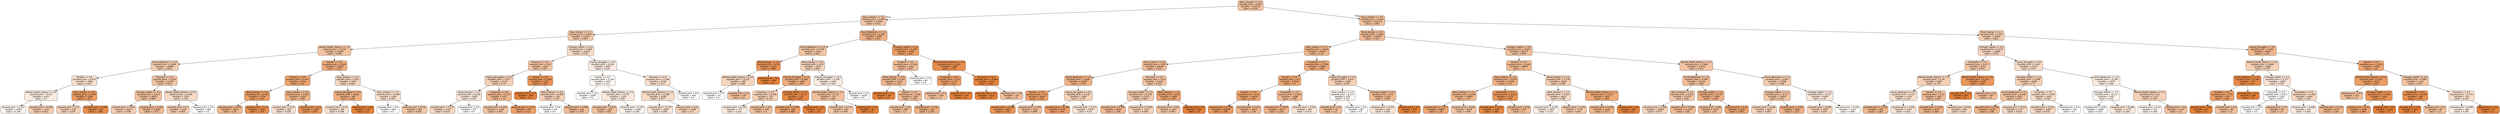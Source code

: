digraph Tree {
node [shape=box, style="filled, rounded", color="black", fontname="helvetica"] ;
edge [fontname="helvetica"] ;
0 [label="Work_Interest <= 0.5\nsquared_error = 0.657\nsamples = 229729\nvalue = 0.976", fillcolor="#f2c19e"] ;
1 [label="Days_Indoors <= 3.5\nsquared_error = 0.664\nsamples = 67006\nvalue = 0.911", fillcolor="#f3c6a5"] ;
0 -> 1 [labeldistance=2.5, labelangle=45, headlabel="True"] ;
2 [label="Days_Indoors <= 2.5\nsquared_error = 0.652\nsamples = 57100\nvalue = 0.854", fillcolor="#f4c9aa"] ;
1 -> 2 ;
3 [label="Mental_Health_History <= 1.5\nsquared_error = 0.676\nsamples = 41682\nvalue = 0.956", fillcolor="#f3c3a0"] ;
2 -> 3 ;
4 [label="Social_Weakness <= 0.5\nsquared_error = 0.648\nsamples = 30080\nvalue = 0.816", fillcolor="#f4ccae"] ;
3 -> 4 ;
5 [label="Student <= 0.5\nsquared_error = 0.679\nsamples = 7686\nvalue = 0.503", fillcolor="#f8dfcd"] ;
4 -> 5 ;
6 [label="Mental_Health_History <= 0.5\nsquared_error = 0.451\nsamples = 6437\nvalue = 0.3", fillcolor="#fbece1"] ;
5 -> 6 ;
7 [label="squared_error = 0.237\nsamples = 4910\nvalue = 0.138", fillcolor="#fdf6f1"] ;
6 -> 7 ;
8 [label="squared_error = 0.783\nsamples = 1527\nvalue = 0.821", fillcolor="#f4cbae"] ;
6 -> 8 ;
9 [label="Days_Indoors <= 0.5\nsquared_error = 0.544\nsamples = 1249\nvalue = 1.552", fillcolor="#eb9d65"] ;
5 -> 9 ;
10 [label="squared_error = 0.22\nsamples = 282\nvalue = 0.674", fillcolor="#f6d5bc"] ;
9 -> 10 ;
11 [label="squared_error = 0.348\nsamples = 967\nvalue = 1.808", fillcolor="#e88d4c"] ;
9 -> 11 ;
12 [label="Business <= 0.5\nsquared_error = 0.592\nsamples = 22394\nvalue = 0.923", fillcolor="#f3c5a4"] ;
4 -> 12 ;
13 [label="Changes_Habits <= 0.5\nsquared_error = 0.612\nsamples = 18870\nvalue = 0.986", fillcolor="#f2c19d"] ;
12 -> 13 ;
14 [label="squared_error = 0.622\nsamples = 6014\nvalue = 0.798", fillcolor="#f5cdb0"] ;
13 -> 14 ;
15 [label="squared_error = 0.582\nsamples = 12856\nvalue = 1.075", fillcolor="#f1bb95"] ;
13 -> 15 ;
16 [label="Mental_Health_History <= 0.5\nsquared_error = 0.348\nsamples = 3524\nvalue = 0.583", fillcolor="#f7dac5"] ;
12 -> 16 ;
17 [label="squared_error = 0.3\nsamples = 2538\nvalue = 0.809", fillcolor="#f4ccaf"] ;
16 -> 17 ;
18 [label="squared_error = 0.0\nsamples = 986\nvalue = 0.0", fillcolor="#ffffff"] ;
16 -> 18 ;
19 [label="Gender <= 0.5\nsquared_error = 0.565\nsamples = 11602\nvalue = 1.321", fillcolor="#eeac7c"] ;
3 -> 19 ;
20 [label="Student <= 0.5\nsquared_error = 0.451\nsamples = 9701\nvalue = 1.45", fillcolor="#eca46f"] ;
19 -> 20 ;
21 [label="Mood_Swings <= 0.5\nsquared_error = 0.385\nsamples = 7276\nvalue = 1.534", fillcolor="#eb9e67"] ;
20 -> 21 ;
22 [label="squared_error = 0.476\nsamples = 2914\nvalue = 1.16", fillcolor="#f0b68c"] ;
21 -> 22 ;
23 [label="squared_error = 0.17\nsamples = 4362\nvalue = 1.783", fillcolor="#e88f4e"] ;
21 -> 23 ;
24 [label="Days_Indoors <= 0.5\nsquared_error = 0.563\nsamples = 2425\nvalue = 1.198", fillcolor="#efb488"] ;
20 -> 24 ;
25 [label="squared_error = 0.25\nsamples = 987\nvalue = 0.504", fillcolor="#f8dfcd"] ;
24 -> 25 ;
26 [label="squared_error = 0.22\nsamples = 1438\nvalue = 1.675", fillcolor="#e99659"] ;
24 -> 26 ;
27 [label="Days_Indoors <= 0.5\nsquared_error = 0.627\nsamples = 1901\nvalue = 0.663", fillcolor="#f6d5bd"] ;
19 -> 27 ;
28 [label="Coping_Struggles <= 0.5\nsquared_error = 0.681\nsamples = 392\nvalue = 1.258", fillcolor="#efb082"] ;
27 -> 28 ;
29 [label="squared_error = 0.25\nsamples = 195\nvalue = 0.508", fillcolor="#f8dfcd"] ;
28 -> 29 ;
30 [label="squared_error = 0.0\nsamples = 197\nvalue = 2.0", fillcolor="#e58139"] ;
28 -> 30 ;
31 [label="Days_Indoors <= 1.5\nsquared_error = 0.498\nsamples = 1509\nvalue = 0.509", fillcolor="#f8dfcd"] ;
27 -> 31 ;
32 [label="squared_error = 0.0\nsamples = 648\nvalue = 0.0", fillcolor="#ffffff"] ;
31 -> 32 ;
33 [label="squared_error = 0.531\nsamples = 861\nvalue = 0.892", fillcolor="#f3c7a7"] ;
31 -> 33 ;
34 [label="Changes_Habits <= 0.5\nsquared_error = 0.482\nsamples = 15418\nvalue = 0.576", fillcolor="#f8dbc6"] ;
2 -> 34 ;
35 [label="Business <= 0.5\nsquared_error = 0.58\nsamples = 6421\nvalue = 0.927", fillcolor="#f3c5a3"] ;
34 -> 35 ;
36 [label="Coping_Struggles <= 0.5\nsquared_error = 0.417\nsamples = 5170\nvalue = 0.74", fillcolor="#f5d0b6"] ;
35 -> 36 ;
37 [label="Mood_Swings <= 1.5\nsquared_error = 0.238\nsamples = 2699\nvalue = 0.392", fillcolor="#fae6d8"] ;
36 -> 37 ;
38 [label="squared_error = 0.237\nsamples = 1722\nvalue = 0.614", fillcolor="#f7d8c2"] ;
37 -> 38 ;
39 [label="squared_error = 0.0\nsamples = 977\nvalue = 0.0", fillcolor="#ffffff"] ;
37 -> 39 ;
40 [label="Corporate <= 0.5\nsquared_error = 0.335\nsamples = 2471\nvalue = 1.12", fillcolor="#f0b890"] ;
36 -> 40 ;
41 [label="squared_error = 0.054\nsamples = 1704\nvalue = 0.943", fillcolor="#f3c4a2"] ;
40 -> 41 ;
42 [label="squared_error = 0.737\nsamples = 767\nvalue = 1.512", fillcolor="#eba069"] ;
40 -> 42 ;
43 [label="Gender <= 0.5\nsquared_error = 0.509\nsamples = 1251\nvalue = 1.701", fillcolor="#e99457"] ;
35 -> 43 ;
44 [label="squared_error = 0.0\nsamples = 956\nvalue = 2.0", fillcolor="#e58139"] ;
43 -> 44 ;
45 [label="Mood_Swings <= 0.5\nsquared_error = 0.928\nsamples = 295\nvalue = 0.732", fillcolor="#f5d1b7"] ;
43 -> 45 ;
46 [label="squared_error = 0.0\nsamples = 94\nvalue = 0.0", fillcolor="#ffffff"] ;
45 -> 46 ;
47 [label="squared_error = 0.994\nsamples = 201\nvalue = 1.075", fillcolor="#f1bb95"] ;
45 -> 47 ;
48 [label="Coping_Struggles <= 0.5\nsquared_error = 0.262\nsamples = 8997\nvalue = 0.326", fillcolor="#fbeadf"] ;
34 -> 48 ;
49 [label="Gender <= 0.5\nsquared_error = 0.145\nsamples = 4257\nvalue = 0.113", fillcolor="#fef8f4"] ;
48 -> 49 ;
50 [label="squared_error = 0.0\nsamples = 2928\nvalue = 0.0", fillcolor="#ffffff"] ;
49 -> 50 ;
51 [label="Mental_Health_History <= 0.5\nsquared_error = 0.375\nsamples = 1329\nvalue = 0.361", fillcolor="#fae8db"] ;
49 -> 51 ;
52 [label="squared_error = 0.675\nsamples = 293\nvalue = 0.98", fillcolor="#f2c19e"] ;
51 -> 52 ;
53 [label="squared_error = 0.152\nsamples = 1036\nvalue = 0.186", fillcolor="#fdf3ed"] ;
51 -> 53 ;
54 [label="Business <= 0.5\nsquared_error = 0.289\nsamples = 4740\nvalue = 0.517", fillcolor="#f8decc"] ;
48 -> 54 ;
55 [label="Mental_Health_History <= 1.5\nsquared_error = 0.288\nsamples = 4248\nvalue = 0.577", fillcolor="#f7dbc6"] ;
54 -> 55 ;
56 [label="squared_error = 0.337\nsamples = 2060\nvalue = 0.446", fillcolor="#f9e3d3"] ;
55 -> 56 ;
57 [label="squared_error = 0.21\nsamples = 2188\nvalue = 0.7", fillcolor="#f6d3ba"] ;
55 -> 57 ;
58 [label="squared_error = 0.0\nsamples = 492\nvalue = 0.0", fillcolor="#ffffff"] ;
54 -> 58 ;
59 [label="Social_Weakness <= 1.5\nsquared_error = 0.603\nsamples = 9906\nvalue = 1.241", fillcolor="#efb184"] ;
1 -> 59 ;
60 [label="Social_Weakness <= 0.5\nsquared_error = 0.718\nsamples = 5120\nvalue = 0.941", fillcolor="#f3c4a2"] ;
59 -> 60 ;
61 [label="Mood_Swings <= 1.0\nsquared_error = 0.36\nsamples = 1241\nvalue = 1.699", fillcolor="#e99457"] ;
60 -> 61 ;
62 [label="Mental_Health_History <= 0.5\nsquared_error = 0.222\nsamples = 280\nvalue = 0.668", fillcolor="#f6d5bd"] ;
61 -> 62 ;
63 [label="squared_error = 0.0\nsamples = 93\nvalue = 0.0", fillcolor="#ffffff"] ;
62 -> 63 ;
64 [label="squared_error = 0.0\nsamples = 187\nvalue = 1.0", fillcolor="#f2c09c"] ;
62 -> 64 ;
65 [label="squared_error = 0.0\nsamples = 961\nvalue = 2.0", fillcolor="#e58139"] ;
61 -> 65 ;
66 [label="Mood_Swings <= 0.5\nsquared_error = 0.59\nsamples = 3879\nvalue = 0.699", fillcolor="#f6d3ba"] ;
60 -> 66 ;
67 [label="Coping_Struggles <= 0.5\nsquared_error = 0.462\nsamples = 1498\nvalue = 1.305", fillcolor="#eead7e"] ;
66 -> 67 ;
68 [label="Corporate <= 0.5\nsquared_error = 0.186\nsamples = 755\nvalue = 0.752", fillcolor="#f5d0b5"] ;
67 -> 68 ;
69 [label="squared_error = 0.219\nsamples = 277\nvalue = 0.325", fillcolor="#fbebdf"] ;
68 -> 69 ;
70 [label="squared_error = 0.0\nsamples = 478\nvalue = 1.0", fillcolor="#f2c09c"] ;
68 -> 70 ;
71 [label="Changes_Habits <= 0.5\nsquared_error = 0.115\nsamples = 743\nvalue = 1.867", fillcolor="#e78946"] ;
67 -> 71 ;
72 [label="squared_error = 0.249\nsamples = 186\nvalue = 1.468", fillcolor="#eca36e"] ;
71 -> 72 ;
73 [label="squared_error = 0.0\nsamples = 557\nvalue = 2.0", fillcolor="#e58139"] ;
71 -> 73 ;
74 [label="Coping_Struggles <= 0.5\nsquared_error = 0.294\nsamples = 2381\nvalue = 0.318", fillcolor="#fbebe0"] ;
66 -> 74 ;
75 [label="Mental_Health_History <= 1.5\nsquared_error = 0.24\nsamples = 753\nvalue = 1.004", fillcolor="#f2c09c"] ;
74 -> 75 ;
76 [label="squared_error = 0.117\nsamples = 661\nvalue = 0.865", fillcolor="#f4c8a9"] ;
75 -> 76 ;
77 [label="squared_error = 0.0\nsamples = 92\nvalue = 2.0", fillcolor="#e58139"] ;
75 -> 77 ;
78 [label="squared_error = 0.0\nsamples = 1628\nvalue = 0.0", fillcolor="#ffffff"] ;
74 -> 78 ;
79 [label="Changes_Habits <= 0.5\nsquared_error = 0.282\nsamples = 4786\nvalue = 1.561", fillcolor="#eb9d64"] ;
59 -> 79 ;
80 [label="Student <= 0.5\nsquared_error = 0.168\nsamples = 1502\nvalue = 1.057", fillcolor="#f1bc96"] ;
79 -> 80 ;
81 [label="Mood_Swings <= 0.5\nsquared_error = 0.107\nsamples = 1416\nvalue = 1.121", fillcolor="#f0b890"] ;
80 -> 81 ;
82 [label="squared_error = 0.0\nsamples = 86\nvalue = 2.0", fillcolor="#e58139"] ;
81 -> 82 ;
83 [label="Gender <= 0.5\nsquared_error = 0.06\nsamples = 1330\nvalue = 1.065", fillcolor="#f1bc96"] ;
81 -> 83 ;
84 [label="squared_error = 0.0\nsamples = 969\nvalue = 1.0", fillcolor="#f2c09c"] ;
83 -> 84 ;
85 [label="squared_error = 0.181\nsamples = 361\nvalue = 1.238", fillcolor="#efb184"] ;
83 -> 85 ;
86 [label="squared_error = 0.0\nsamples = 86\nvalue = 0.0", fillcolor="#ffffff"] ;
80 -> 86 ;
87 [label="Mental_Health_History <= 0.5\nsquared_error = 0.165\nsamples = 3284\nvalue = 1.791", fillcolor="#e88e4e"] ;
79 -> 87 ;
88 [label="Corporate <= 0.5\nsquared_error = 0.25\nsamples = 1171\nvalue = 1.501", fillcolor="#eba06a"] ;
87 -> 88 ;
89 [label="squared_error = 0.0\nsamples = 584\nvalue = 1.0", fillcolor="#f2c09c"] ;
88 -> 89 ;
90 [label="squared_error = 0.0\nsamples = 587\nvalue = 2.0", fillcolor="#e58139"] ;
88 -> 90 ;
91 [label="Business <= 0.5\nsquared_error = 0.046\nsamples = 2113\nvalue = 1.952", fillcolor="#e6843e"] ;
87 -> 91 ;
92 [label="squared_error = 0.0\nsamples = 2011\nvalue = 2.0", fillcolor="#e58139"] ;
91 -> 92 ;
93 [label="squared_error = 0.0\nsamples = 102\nvalue = 1.0", fillcolor="#f2c09c"] ;
91 -> 93 ;
94 [label="Days_Indoors <= 3.5\nsquared_error = 0.652\nsamples = 162723\nvalue = 1.003", fillcolor="#f2c09c"] ;
0 -> 94 [labeldistance=2.5, labelangle=-45, headlabel="False"] ;
95 [label="Mood_Swings <= 0.5\nsquared_error = 0.661\nsamples = 128787\nvalue = 1.057", fillcolor="#f1bc96"] ;
94 -> 95 ;
96 [label="Days_Indoors <= 1.5\nsquared_error = 0.634\nsamples = 44030\nvalue = 1.18", fillcolor="#f0b58a"] ;
95 -> 96 ;
97 [label="Days_Indoors <= 0.5\nsquared_error = 0.65\nsamples = 24548\nvalue = 1.054", fillcolor="#f1bd97"] ;
96 -> 97 ;
98 [label="Social_Weakness <= 1.5\nsquared_error = 0.604\nsamples = 10387\nvalue = 1.218", fillcolor="#efb286"] ;
97 -> 98 ;
99 [label="Gender <= 0.5\nsquared_error = 0.4\nsamples = 6424\nvalue = 1.525", fillcolor="#eb9f68"] ;
98 -> 99 ;
100 [label="squared_error = 0.208\nsamples = 4813\nvalue = 1.705", fillcolor="#e99456"] ;
99 -> 100 ;
101 [label="squared_error = 0.59\nsamples = 1611\nvalue = 0.989", fillcolor="#f2c19d"] ;
99 -> 101 ;
102 [label="Coping_Struggles <= 0.5\nsquared_error = 0.534\nsamples = 3963\nvalue = 0.721", fillcolor="#f6d2b8"] ;
98 -> 102 ;
103 [label="squared_error = 0.248\nsamples = 1035\nvalue = 1.545", fillcolor="#eb9e66"] ;
102 -> 103 ;
104 [label="squared_error = 0.311\nsamples = 2928\nvalue = 0.43", fillcolor="#f9e4d4"] ;
102 -> 104 ;
105 [label="Business <= 0.5\nsquared_error = 0.65\nsamples = 14161\nvalue = 0.934", fillcolor="#f3c4a3"] ;
97 -> 105 ;
106 [label="Changes_Habits <= 0.5\nsquared_error = 0.576\nsamples = 12153\nvalue = 0.852", fillcolor="#f4c9ab"] ;
105 -> 106 ;
107 [label="squared_error = 0.387\nsamples = 4632\nvalue = 1.109", fillcolor="#f1b991"] ;
106 -> 107 ;
108 [label="squared_error = 0.626\nsamples = 7521\nvalue = 0.694", fillcolor="#f6d3ba"] ;
106 -> 108 ;
109 [label="Work_Interest <= 1.5\nsquared_error = 0.82\nsamples = 2008\nvalue = 1.424", fillcolor="#eca572"] ;
105 -> 109 ;
110 [label="squared_error = 0.99\nsamples = 1053\nvalue = 0.902", fillcolor="#f3c6a6"] ;
109 -> 110 ;
111 [label="squared_error = 0.0\nsamples = 955\nvalue = 2.0", fillcolor="#e58139"] ;
109 -> 111 ;
112 [label="Corporate <= 0.5\nsquared_error = 0.569\nsamples = 19482\nvalue = 1.338", fillcolor="#eeab7b"] ;
96 -> 112 ;
113 [label="Gender <= 0.5\nsquared_error = 0.5\nsamples = 17642\nvalue = 1.4", fillcolor="#eda774"] ;
112 -> 113 ;
114 [label="Student <= 0.5\nsquared_error = 0.45\nsamples = 14546\nvalue = 1.465", fillcolor="#eca36e"] ;
113 -> 114 ;
115 [label="squared_error = 0.334\nsamples = 10630\nvalue = 1.589", fillcolor="#ea9b62"] ;
114 -> 115 ;
116 [label="squared_error = 0.611\nsamples = 3916\nvalue = 1.128", fillcolor="#f0b88f"] ;
114 -> 116 ;
117 [label="Housewife <= 0.5\nsquared_error = 0.624\nsamples = 3096\nvalue = 1.096", fillcolor="#f1ba92"] ;
113 -> 117 ;
118 [label="squared_error = 0.594\nsamples = 2633\nvalue = 1.216", fillcolor="#efb287"] ;
117 -> 118 ;
119 [label="squared_error = 0.242\nsamples = 463\nvalue = 0.413", fillcolor="#fae5d6"] ;
117 -> 119 ;
120 [label="Coping_Struggles <= 0.5\nsquared_error = 0.833\nsamples = 1840\nvalue = 0.743", fillcolor="#f5d0b5"] ;
112 -> 120 ;
121 [label="Days_Indoors <= 2.5\nsquared_error = 0.117\nsamples = 679\nvalue = 0.135", fillcolor="#fdf6f2"] ;
120 -> 121 ;
122 [label="squared_error = 0.0\nsamples = 92\nvalue = 1.0", fillcolor="#f2c09c"] ;
121 -> 122 ;
123 [label="squared_error = 0.0\nsamples = 587\nvalue = 0.0", fillcolor="#ffffff"] ;
121 -> 123 ;
124 [label="Changes_Habits <= 0.5\nsquared_error = 0.91\nsamples = 1161\nvalue = 1.098", fillcolor="#f1ba92"] ;
120 -> 124 ;
125 [label="squared_error = 0.521\nsamples = 662\nvalue = 0.418", fillcolor="#fae5d6"] ;
124 -> 125 ;
126 [label="squared_error = 0.0\nsamples = 499\nvalue = 2.0", fillcolor="#e58139"] ;
124 -> 126 ;
127 [label="Changes_Habits <= 0.5\nsquared_error = 0.663\nsamples = 84757\nvalue = 0.993", fillcolor="#f2c09d"] ;
95 -> 127 ;
128 [label="Student <= 0.5\nsquared_error = 0.644\nsamples = 30824\nvalue = 1.1", fillcolor="#f1ba92"] ;
127 -> 128 ;
129 [label="Days_Indoors <= 2.5\nsquared_error = 0.619\nsamples = 21334\nvalue = 1.23", fillcolor="#efb185"] ;
128 -> 129 ;
130 [label="Work_Interest <= 1.5\nsquared_error = 0.648\nsamples = 18062\nvalue = 1.15", fillcolor="#f0b78d"] ;
129 -> 130 ;
131 [label="squared_error = 0.517\nsamples = 9084\nvalue = 1.39", fillcolor="#eda775"] ;
130 -> 131 ;
132 [label="squared_error = 0.664\nsamples = 8978\nvalue = 0.906", fillcolor="#f3c6a5"] ;
130 -> 132 ;
133 [label="Housewife <= 0.5\nsquared_error = 0.219\nsamples = 3272\nvalue = 1.676", fillcolor="#e99559"] ;
129 -> 133 ;
134 [label="squared_error = 0.101\nsamples = 2401\nvalue = 1.885", fillcolor="#e68844"] ;
133 -> 134 ;
135 [label="squared_error = 0.09\nsamples = 871\nvalue = 1.1", fillcolor="#f1ba92"] ;
133 -> 135 ;
136 [label="Mood_Swings <= 1.5\nsquared_error = 0.578\nsamples = 9490\nvalue = 0.808", fillcolor="#f5ccaf"] ;
128 -> 136 ;
137 [label="Work_Interest <= 1.5\nsquared_error = 0.507\nsamples = 6653\nvalue = 0.568", fillcolor="#f8dbc7"] ;
136 -> 137 ;
138 [label="squared_error = 0.376\nsamples = 2875\nvalue = 0.232", fillcolor="#fcf0e8"] ;
137 -> 138 ;
139 [label="squared_error = 0.455\nsamples = 3778\nvalue = 0.825", fillcolor="#f4cbad"] ;
137 -> 139 ;
140 [label="Mental_Health_History <= 1.5\nsquared_error = 0.297\nsamples = 2837\nvalue = 1.369", fillcolor="#eda977"] ;
136 -> 140 ;
141 [label="squared_error = 0.229\nsamples = 2176\nvalue = 1.177", fillcolor="#f0b58a"] ;
140 -> 141 ;
142 [label="squared_error = 0.0\nsamples = 661\nvalue = 2.0", fillcolor="#e58139"] ;
140 -> 142 ;
143 [label="Mental_Health_History <= 1.5\nsquared_error = 0.664\nsamples = 53933\nvalue = 0.931", fillcolor="#f3c4a3"] ;
127 -> 143 ;
144 [label="Social_Weakness <= 1.5\nsquared_error = 0.646\nsamples = 34135\nvalue = 1.009", fillcolor="#f2bf9b"] ;
143 -> 144 ;
145 [label="Work_Interest <= 1.5\nsquared_error = 0.551\nsamples = 22233\nvalue = 0.88", fillcolor="#f4c8a8"] ;
144 -> 145 ;
146 [label="squared_error = 0.596\nsamples = 10879\nvalue = 0.672", fillcolor="#f6d5bc"] ;
145 -> 146 ;
147 [label="squared_error = 0.426\nsamples = 11354\nvalue = 1.08", fillcolor="#f1bb94"] ;
145 -> 147 ;
148 [label="Changes_Habits <= 1.5\nsquared_error = 0.735\nsamples = 11902\nvalue = 1.248", fillcolor="#efb083"] ;
144 -> 148 ;
149 [label="squared_error = 0.88\nsamples = 5670\nvalue = 1.03", fillcolor="#f2be99"] ;
148 -> 149 ;
150 [label="squared_error = 0.52\nsamples = 6232\nvalue = 1.447", fillcolor="#eca470"] ;
148 -> 150 ;
151 [label="Social_Weakness <= 1.5\nsquared_error = 0.667\nsamples = 19798\nvalue = 0.798", fillcolor="#f5cdb0"] ;
143 -> 151 ;
152 [label="Changes_Habits <= 1.5\nsquared_error = 0.717\nsamples = 14870\nvalue = 0.927", fillcolor="#f3c5a3"] ;
151 -> 152 ;
153 [label="squared_error = 0.696\nsamples = 8037\nvalue = 0.665", fillcolor="#f6d5bd"] ;
152 -> 153 ;
154 [label="squared_error = 0.565\nsamples = 6833\nvalue = 1.235", fillcolor="#efb185"] ;
152 -> 154 ;
155 [label="Changes_Habits <= 1.5\nsquared_error = 0.317\nsamples = 4928\nvalue = 0.41", fillcolor="#fae5d6"] ;
151 -> 155 ;
156 [label="squared_error = 0.284\nsamples = 2697\nvalue = 0.678", fillcolor="#f6d4bc"] ;
155 -> 156 ;
157 [label="squared_error = 0.165\nsamples = 2231\nvalue = 0.086", fillcolor="#fefaf6"] ;
155 -> 157 ;
158 [label="Mood_Swings <= 1.5\nsquared_error = 0.567\nsamples = 33936\nvalue = 0.801", fillcolor="#f5cdb0"] ;
94 -> 158 ;
159 [label="Changes_Habits <= 0.5\nsquared_error = 0.474\nsamples = 24890\nvalue = 0.676", fillcolor="#f6d4bc"] ;
158 -> 159 ;
160 [label="Housewife <= 0.5\nsquared_error = 0.477\nsamples = 9515\nvalue = 0.874", fillcolor="#f4c8a8"] ;
159 -> 160 ;
161 [label="Mental_Health_History <= 1.5\nsquared_error = 0.39\nsamples = 8067\nvalue = 0.733", fillcolor="#f5d1b6"] ;
160 -> 161 ;
162 [label="Social_Weakness <= 0.5\nsquared_error = 0.332\nsamples = 4726\nvalue = 0.514", fillcolor="#f8dfcc"] ;
161 -> 162 ;
163 [label="squared_error = 0.139\nsamples = 583\nvalue = 1.166", fillcolor="#f0b68c"] ;
162 -> 163 ;
164 [label="squared_error = 0.291\nsamples = 4143\nvalue = 0.423", fillcolor="#fae4d5"] ;
162 -> 164 ;
165 [label="Gender <= 0.5\nsquared_error = 0.31\nsamples = 3341\nvalue = 1.041", fillcolor="#f1bd98"] ;
161 -> 165 ;
166 [label="squared_error = 0.162\nsamples = 2415\nvalue = 1.204", fillcolor="#efb388"] ;
165 -> 166 ;
167 [label="squared_error = 0.444\nsamples = 926\nvalue = 0.617", fillcolor="#f7d8c2"] ;
165 -> 167 ;
168 [label="Mental_Health_History <= 1.0\nsquared_error = 0.223\nsamples = 1448\nvalue = 1.664", fillcolor="#e9965a"] ;
160 -> 168 ;
169 [label="squared_error = 0.0\nsamples = 961\nvalue = 2.0", fillcolor="#e58139"] ;
168 -> 169 ;
170 [label="squared_error = 0.0\nsamples = 487\nvalue = 1.0", fillcolor="#f2c09c"] ;
168 -> 170 ;
171 [label="Coping_Struggles <= 0.5\nsquared_error = 0.433\nsamples = 15375\nvalue = 0.553", fillcolor="#f8dcc8"] ;
159 -> 171 ;
172 [label="Changes_Habits <= 1.5\nsquared_error = 0.498\nsamples = 8296\nvalue = 0.77", fillcolor="#f5cfb3"] ;
171 -> 172 ;
173 [label="Social_Weakness <= 1.5\nsquared_error = 0.638\nsamples = 4351\nvalue = 0.973", fillcolor="#f2c29f"] ;
172 -> 173 ;
174 [label="squared_error = 0.548\nsamples = 2634\nvalue = 1.206", fillcolor="#efb388"] ;
173 -> 174 ;
175 [label="squared_error = 0.565\nsamples = 1717\nvalue = 0.616", fillcolor="#f7d8c2"] ;
173 -> 175 ;
176 [label="Corporate <= 0.5\nsquared_error = 0.248\nsamples = 3945\nvalue = 0.546", fillcolor="#f8ddc9"] ;
172 -> 176 ;
177 [label="squared_error = 0.232\nsamples = 3390\nvalue = 0.635", fillcolor="#f7d7c0"] ;
176 -> 177 ;
178 [label="squared_error = 0.0\nsamples = 555\nvalue = 0.0", fillcolor="#ffffff"] ;
176 -> 178 ;
179 [label="Social_Weakness <= 1.5\nsquared_error = 0.238\nsamples = 7079\nvalue = 0.299", fillcolor="#fbece1"] ;
171 -> 179 ;
180 [label="Changes_Habits <= 1.5\nsquared_error = 0.173\nsamples = 5357\nvalue = 0.163", fillcolor="#fdf5ef"] ;
179 -> 180 ;
181 [label="squared_error = 0.05\nsamples = 3584\nvalue = 0.053", fillcolor="#fefcfa"] ;
180 -> 181 ;
182 [label="squared_error = 0.348\nsamples = 1773\nvalue = 0.384", fillcolor="#fae7d9"] ;
180 -> 182 ;
183 [label="Mental_Health_History <= 1.5\nsquared_error = 0.2\nsamples = 1722\nvalue = 0.724", fillcolor="#f6d1b7"] ;
179 -> 183 ;
184 [label="squared_error = 0.14\nsamples = 571\nvalue = 0.168", fillcolor="#fdf4ee"] ;
183 -> 184 ;
185 [label="squared_error = 0.0\nsamples = 1151\nvalue = 1.0", fillcolor="#f2c09c"] ;
183 -> 185 ;
186 [label="Coping_Struggles <= 0.5\nsquared_error = 0.661\nsamples = 9046\nvalue = 1.145", fillcolor="#f0b78e"] ;
158 -> 186 ;
187 [label="Mental_Health_History <= 0.5\nsquared_error = 0.686\nsamples = 3588\nvalue = 0.726", fillcolor="#f6d1b7"] ;
186 -> 187 ;
188 [label="Social_Weakness <= 1.0\nsquared_error = 0.108\nsamples = 779\nvalue = 1.877", fillcolor="#e78945"] ;
187 -> 188 ;
189 [label="Student <= 0.5\nsquared_error = 0.25\nsamples = 193\nvalue = 1.503", fillcolor="#eba06a"] ;
188 -> 189 ;
190 [label="squared_error = 0.0\nsamples = 97\nvalue = 2.0", fillcolor="#e58139"] ;
189 -> 190 ;
191 [label="squared_error = 0.0\nsamples = 96\nvalue = 1.0", fillcolor="#f2c09c"] ;
189 -> 191 ;
192 [label="squared_error = 0.0\nsamples = 586\nvalue = 2.0", fillcolor="#e58139"] ;
188 -> 192 ;
193 [label="Changes_Habits <= 0.5\nsquared_error = 0.377\nsamples = 2809\nvalue = 0.407", fillcolor="#fae5d7"] ;
187 -> 193 ;
194 [label="Corporate <= 0.5\nsquared_error = 0.071\nsamples = 1165\nvalue = 0.077", fillcolor="#fefaf7"] ;
193 -> 194 ;
195 [label="squared_error = 0.0\nsamples = 1075\nvalue = 0.0", fillcolor="#ffffff"] ;
194 -> 195 ;
196 [label="squared_error = 0.0\nsamples = 90\nvalue = 1.0", fillcolor="#f2c09c"] ;
194 -> 196 ;
197 [label="Housewife <= 0.5\nsquared_error = 0.462\nsamples = 1644\nvalue = 0.64", fillcolor="#f7d7c0"] ;
193 -> 197 ;
198 [label="squared_error = 0.408\nsamples = 971\nvalue = 0.295", fillcolor="#fbece2"] ;
197 -> 198 ;
199 [label="squared_error = 0.119\nsamples = 673\nvalue = 1.138", fillcolor="#f0b78e"] ;
197 -> 199 ;
200 [label="Gender <= 0.5\nsquared_error = 0.453\nsamples = 5458\nvalue = 1.42", fillcolor="#eda672"] ;
186 -> 200 ;
201 [label="Mental_Health_History <= 0.5\nsquared_error = 0.247\nsamples = 4315\nvalue = 1.554", fillcolor="#eb9d65"] ;
200 -> 201 ;
202 [label="squared_error = 0.0\nsamples = 951\nvalue = 1.0", fillcolor="#f2c09c"] ;
201 -> 202 ;
203 [label="Changes_Habits <= 1.5\nsquared_error = 0.206\nsamples = 3364\nvalue = 1.71", fillcolor="#e99356"] ;
201 -> 203 ;
204 [label="squared_error = 0.25\nsamples = 1940\nvalue = 1.498", fillcolor="#eca16b"] ;
203 -> 204 ;
205 [label="squared_error = 0.0\nsamples = 1424\nvalue = 2.0", fillcolor="#e58139"] ;
203 -> 205 ;
206 [label="Changes_Habits <= 0.5\nsquared_error = 0.909\nsamples = 1143\nvalue = 0.917", fillcolor="#f3c5a4"] ;
200 -> 206 ;
207 [label="Housewife <= 0.5\nsquared_error = 0.189\nsamples = 380\nvalue = 1.747", fillcolor="#e89152"] ;
206 -> 207 ;
208 [label="squared_error = 0.0\nsamples = 284\nvalue = 2.0", fillcolor="#e58139"] ;
207 -> 208 ;
209 [label="squared_error = 0.0\nsamples = 96\nvalue = 1.0", fillcolor="#f2c09c"] ;
207 -> 209 ;
210 [label="Business <= 0.5\nsquared_error = 0.753\nsamples = 763\nvalue = 0.503", fillcolor="#f8dfcd"] ;
206 -> 210 ;
211 [label="squared_error = 0.489\nsamples = 666\nvalue = 0.285", fillcolor="#fbede3"] ;
210 -> 211 ;
212 [label="squared_error = 0.0\nsamples = 97\nvalue = 2.0", fillcolor="#e58139"] ;
210 -> 212 ;
}